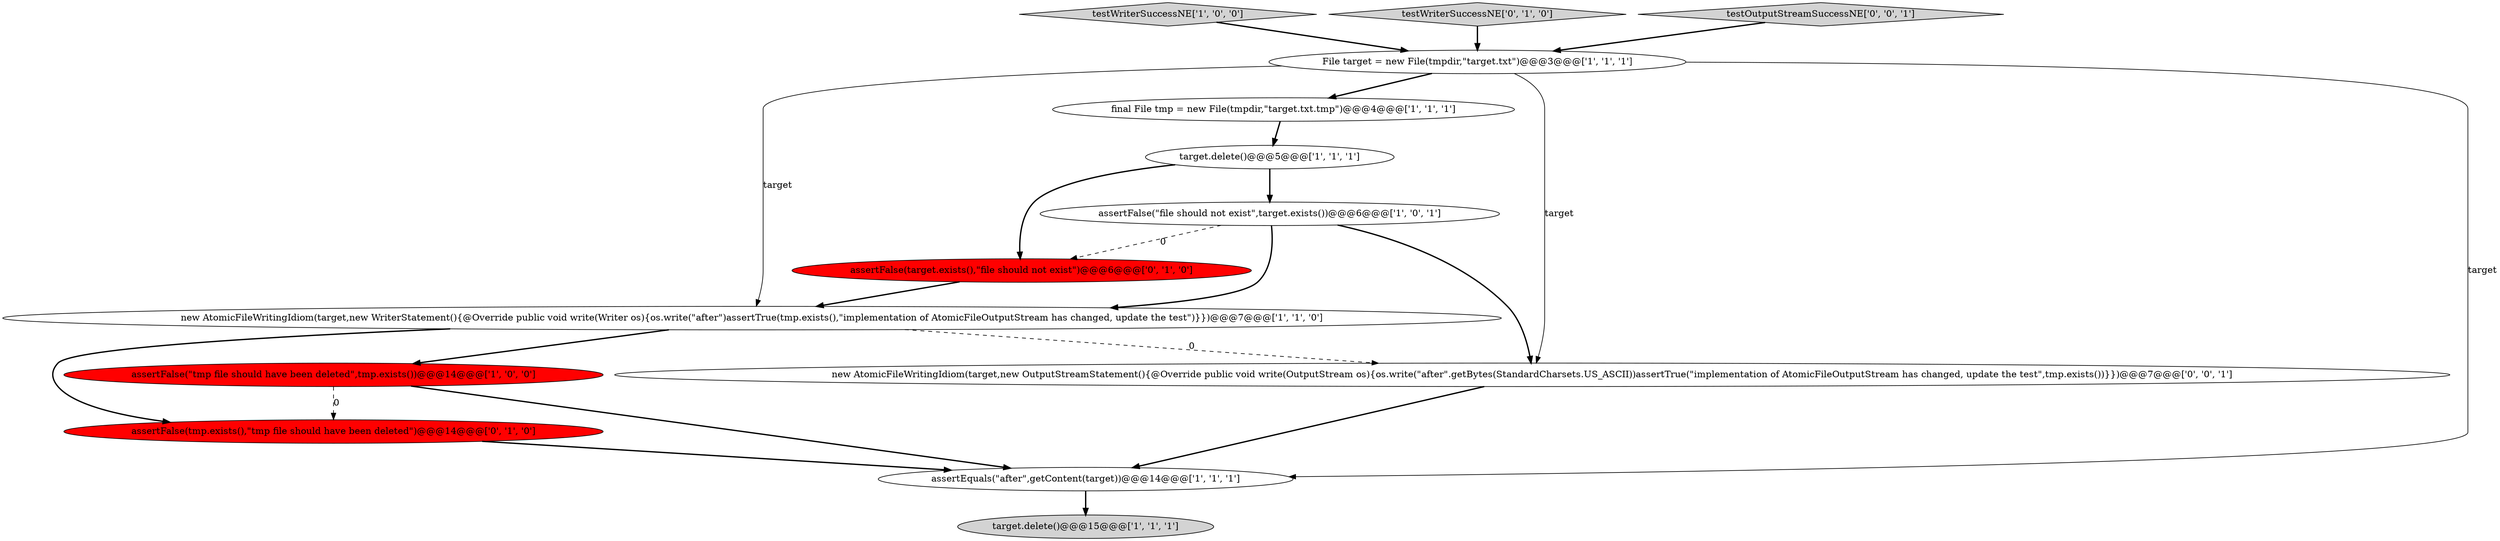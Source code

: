 digraph {
0 [style = filled, label = "final File tmp = new File(tmpdir,\"target.txt.tmp\")@@@4@@@['1', '1', '1']", fillcolor = white, shape = ellipse image = "AAA0AAABBB1BBB"];
7 [style = filled, label = "testWriterSuccessNE['1', '0', '0']", fillcolor = lightgray, shape = diamond image = "AAA0AAABBB1BBB"];
11 [style = filled, label = "assertFalse(target.exists(),\"file should not exist\")@@@6@@@['0', '1', '0']", fillcolor = red, shape = ellipse image = "AAA1AAABBB2BBB"];
6 [style = filled, label = "target.delete()@@@15@@@['1', '1', '1']", fillcolor = lightgray, shape = ellipse image = "AAA0AAABBB1BBB"];
10 [style = filled, label = "testWriterSuccessNE['0', '1', '0']", fillcolor = lightgray, shape = diamond image = "AAA0AAABBB2BBB"];
9 [style = filled, label = "assertFalse(tmp.exists(),\"tmp file should have been deleted\")@@@14@@@['0', '1', '0']", fillcolor = red, shape = ellipse image = "AAA1AAABBB2BBB"];
5 [style = filled, label = "File target = new File(tmpdir,\"target.txt\")@@@3@@@['1', '1', '1']", fillcolor = white, shape = ellipse image = "AAA0AAABBB1BBB"];
13 [style = filled, label = "new AtomicFileWritingIdiom(target,new OutputStreamStatement(){@Override public void write(OutputStream os){os.write(\"after\".getBytes(StandardCharsets.US_ASCII))assertTrue(\"implementation of AtomicFileOutputStream has changed, update the test\",tmp.exists())}})@@@7@@@['0', '0', '1']", fillcolor = white, shape = ellipse image = "AAA0AAABBB3BBB"];
12 [style = filled, label = "testOutputStreamSuccessNE['0', '0', '1']", fillcolor = lightgray, shape = diamond image = "AAA0AAABBB3BBB"];
2 [style = filled, label = "assertFalse(\"file should not exist\",target.exists())@@@6@@@['1', '0', '1']", fillcolor = white, shape = ellipse image = "AAA0AAABBB1BBB"];
1 [style = filled, label = "assertFalse(\"tmp file should have been deleted\",tmp.exists())@@@14@@@['1', '0', '0']", fillcolor = red, shape = ellipse image = "AAA1AAABBB1BBB"];
3 [style = filled, label = "target.delete()@@@5@@@['1', '1', '1']", fillcolor = white, shape = ellipse image = "AAA0AAABBB1BBB"];
4 [style = filled, label = "assertEquals(\"after\",getContent(target))@@@14@@@['1', '1', '1']", fillcolor = white, shape = ellipse image = "AAA0AAABBB1BBB"];
8 [style = filled, label = "new AtomicFileWritingIdiom(target,new WriterStatement(){@Override public void write(Writer os){os.write(\"after\")assertTrue(tmp.exists(),\"implementation of AtomicFileOutputStream has changed, update the test\")}})@@@7@@@['1', '1', '0']", fillcolor = white, shape = ellipse image = "AAA0AAABBB1BBB"];
0->3 [style = bold, label=""];
1->4 [style = bold, label=""];
12->5 [style = bold, label=""];
4->6 [style = bold, label=""];
9->4 [style = bold, label=""];
3->11 [style = bold, label=""];
1->9 [style = dashed, label="0"];
8->13 [style = dashed, label="0"];
2->13 [style = bold, label=""];
5->13 [style = solid, label="target"];
8->1 [style = bold, label=""];
7->5 [style = bold, label=""];
10->5 [style = bold, label=""];
3->2 [style = bold, label=""];
5->0 [style = bold, label=""];
8->9 [style = bold, label=""];
11->8 [style = bold, label=""];
2->11 [style = dashed, label="0"];
5->4 [style = solid, label="target"];
13->4 [style = bold, label=""];
2->8 [style = bold, label=""];
5->8 [style = solid, label="target"];
}
